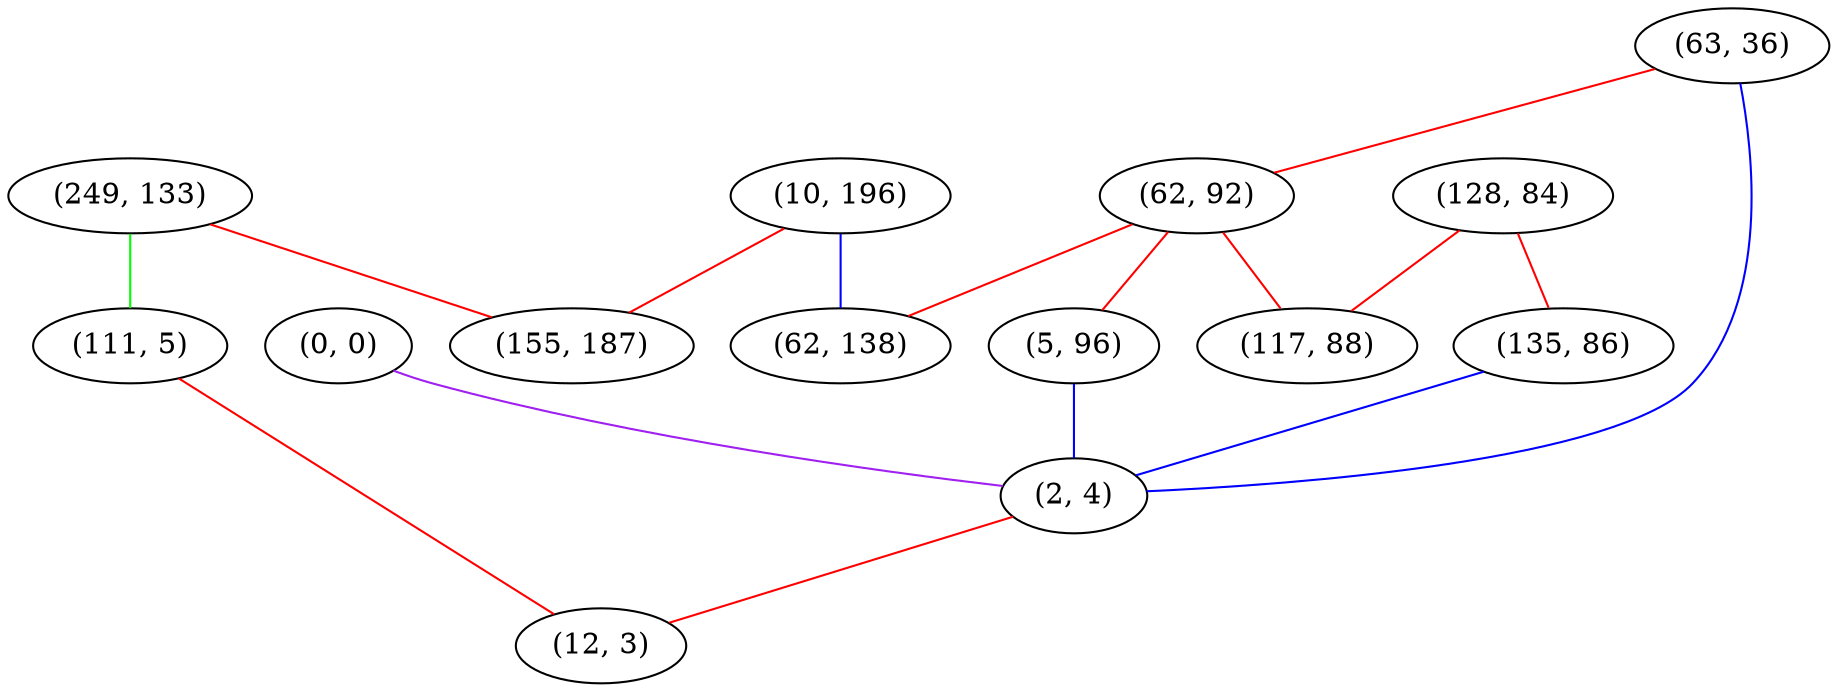 graph "" {
"(0, 0)";
"(10, 196)";
"(128, 84)";
"(63, 36)";
"(249, 133)";
"(62, 92)";
"(62, 138)";
"(117, 88)";
"(5, 96)";
"(135, 86)";
"(111, 5)";
"(2, 4)";
"(12, 3)";
"(155, 187)";
"(0, 0)" -- "(2, 4)"  [color=purple, key=0, weight=4];
"(10, 196)" -- "(62, 138)"  [color=blue, key=0, weight=3];
"(10, 196)" -- "(155, 187)"  [color=red, key=0, weight=1];
"(128, 84)" -- "(135, 86)"  [color=red, key=0, weight=1];
"(128, 84)" -- "(117, 88)"  [color=red, key=0, weight=1];
"(63, 36)" -- "(62, 92)"  [color=red, key=0, weight=1];
"(63, 36)" -- "(2, 4)"  [color=blue, key=0, weight=3];
"(249, 133)" -- "(111, 5)"  [color=green, key=0, weight=2];
"(249, 133)" -- "(155, 187)"  [color=red, key=0, weight=1];
"(62, 92)" -- "(62, 138)"  [color=red, key=0, weight=1];
"(62, 92)" -- "(117, 88)"  [color=red, key=0, weight=1];
"(62, 92)" -- "(5, 96)"  [color=red, key=0, weight=1];
"(5, 96)" -- "(2, 4)"  [color=blue, key=0, weight=3];
"(135, 86)" -- "(2, 4)"  [color=blue, key=0, weight=3];
"(111, 5)" -- "(12, 3)"  [color=red, key=0, weight=1];
"(2, 4)" -- "(12, 3)"  [color=red, key=0, weight=1];
}
